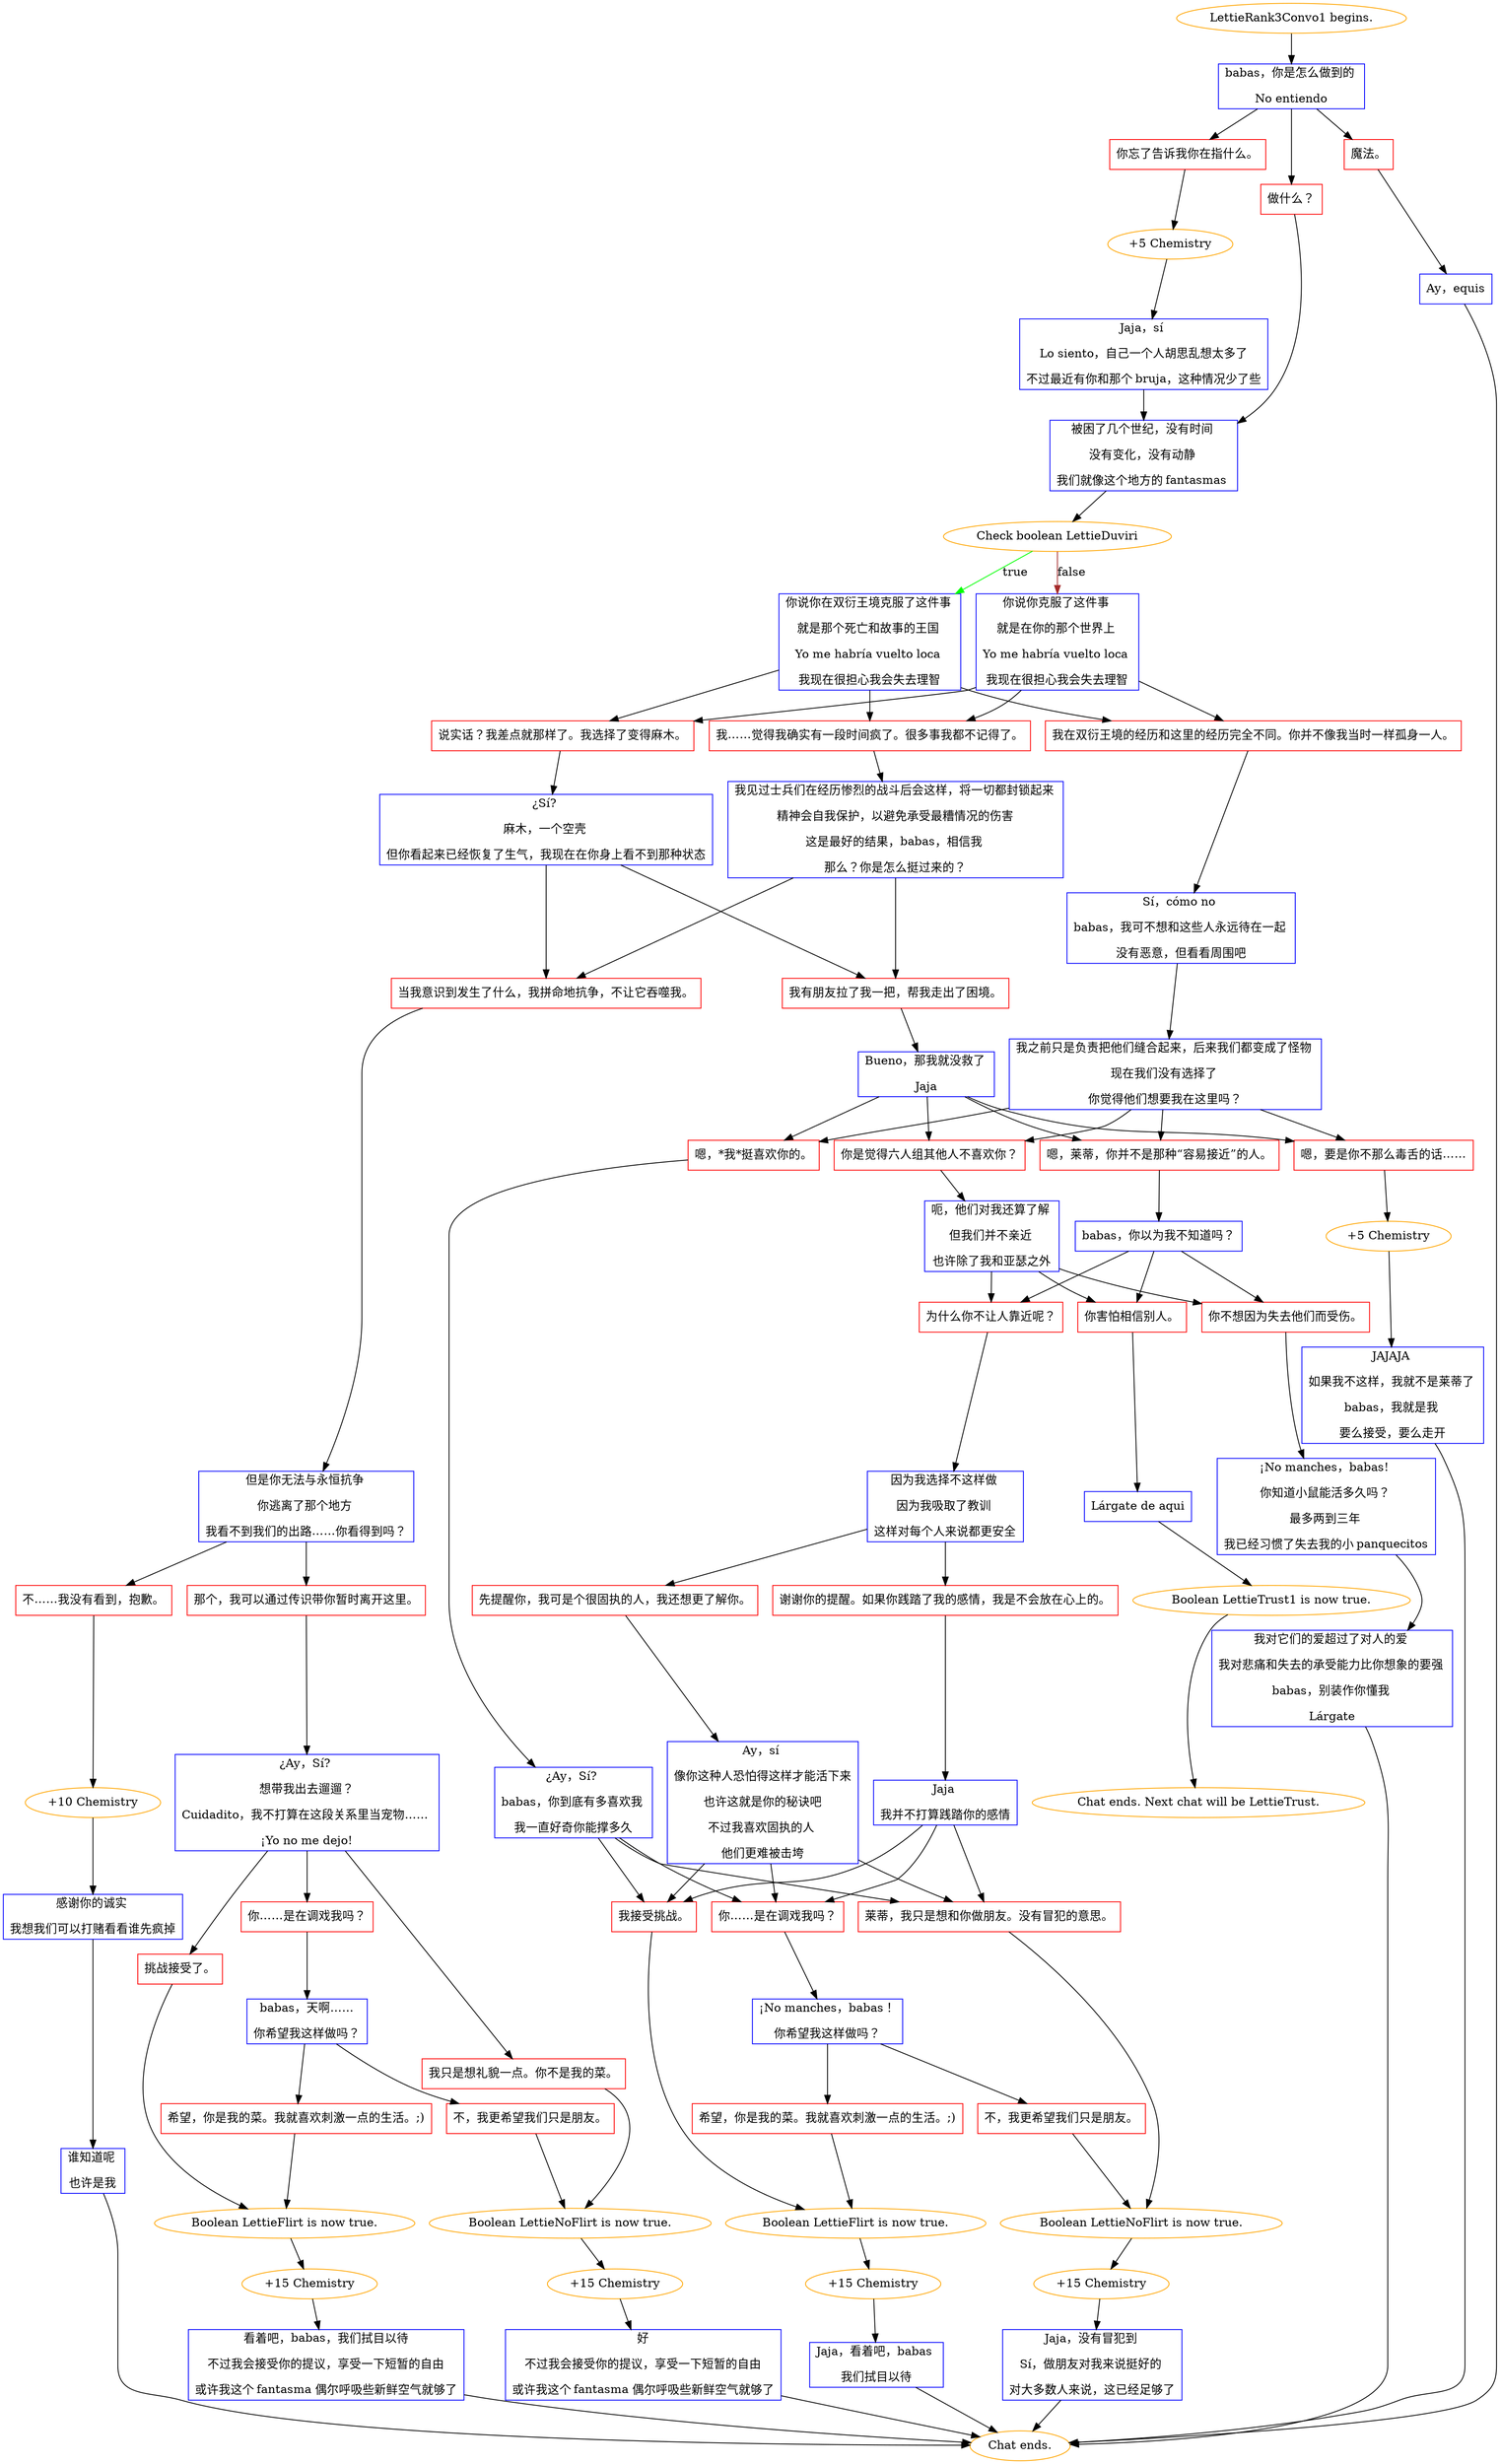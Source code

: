 digraph {
	"LettieRank3Convo1 begins." [color=orange];
		"LettieRank3Convo1 begins." -> j2264755324;
	j2264755324 [label="babas，你是怎么做到的 
No entiendo",shape=box,color=blue];
		j2264755324 -> j2057204145;
		j2264755324 -> j3901852720;
		j2264755324 -> j812722135;
	j2057204145 [label="你忘了告诉我你在指什么。",shape=box,color=red];
		j2057204145 -> j50046438;
	j3901852720 [label="做什么？",shape=box,color=red];
		j3901852720 -> j1826859794;
	j812722135 [label="魔法。",shape=box,color=red];
		j812722135 -> j2559529730;
	j50046438 [label="+5 Chemistry",color=orange];
		j50046438 -> j2852122796;
	j1826859794 [label="被困了几个世纪，没有时间 
没有变化，没有动静 
我们就像这个地方的 fantasmas ",shape=box,color=blue];
		j1826859794 -> j2631015866;
	j2559529730 [label="Ay，equis",shape=box,color=blue];
		j2559529730 -> "Chat ends.";
	j2852122796 [label="Jaja，sí 
Lo siento，自己一个人胡思乱想太多了
不过最近有你和那个 bruja，这种情况少了些",shape=box,color=blue];
		j2852122796 -> j1826859794;
	j2631015866 [label="Check boolean LettieDuviri",color=orange];
		j2631015866 -> j3040352622 [label=true,color=green];
		j2631015866 -> j1325205399 [label=false,color=brown];
	"Chat ends." [color=orange];
	j3040352622 [label="你说你在双衍王境克服了这件事 
就是那个死亡和故事的王国 
Yo me habría vuelto loca 
我现在很担心我会失去理智",shape=box,color=blue];
		j3040352622 -> j2114729770;
		j3040352622 -> j2005650342;
		j3040352622 -> j3803070231;
	j1325205399 [label="你说你克服了这件事 
就是在你的那个世界上 
Yo me habría vuelto loca 
我现在很担心我会失去理智",shape=box,color=blue];
		j1325205399 -> j3803070231;
		j1325205399 -> j2005650342;
		j1325205399 -> j2114729770;
	j2114729770 [label="说实话？我差点就那样了。我选择了变得麻木。",shape=box,color=red];
		j2114729770 -> j2815341444;
	j2005650342 [label="我……觉得我确实有一段时间疯了。很多事我都不记得了。",shape=box,color=red];
		j2005650342 -> j2426282987;
	j3803070231 [label="我在双衍王境的经历和这里的经历完全不同。你并不像我当时一样孤身一人。",shape=box,color=red];
		j3803070231 -> j792092503;
	j2815341444 [label="¿Sí? 
麻木，一个空壳 
但你看起来已经恢复了生气，我现在在你身上看不到那种状态",shape=box,color=blue];
		j2815341444 -> j3630967013;
		j2815341444 -> j543287231;
	j2426282987 [label="我见过士兵们在经历惨烈的战斗后会这样，将一切都封锁起来 
精神会自我保护，以避免承受最糟情况的伤害
这是最好的结果，babas，相信我 
那么？你是怎么挺过来的？",shape=box,color=blue];
		j2426282987 -> j3630967013;
		j2426282987 -> j543287231;
	j792092503 [label="Sí，cómo no 
babas，我可不想和这些人永远待在一起 
没有恶意，但看看周围吧",shape=box,color=blue];
		j792092503 -> j648172851;
	j3630967013 [label="当我意识到发生了什么，我拼命地抗争，不让它吞噬我。",shape=box,color=red];
		j3630967013 -> j256462156;
	j543287231 [label="我有朋友拉了我一把，帮我走出了困境。",shape=box,color=red];
		j543287231 -> j533535600;
	j648172851 [label="我之前只是负责把他们缝合起来，后来我们都变成了怪物 
现在我们没有选择了 
你觉得他们想要我在这里吗？",shape=box,color=blue];
		j648172851 -> j708090803;
		j648172851 -> j2243088632;
		j648172851 -> j2766217729;
		j648172851 -> j3801586437;
	j256462156 [label="但是你无法与永恒抗争 
你逃离了那个地方 
我看不到我们的出路……你看得到吗？",shape=box,color=blue];
		j256462156 -> j1633747944;
		j256462156 -> j1680185826;
	j533535600 [label="Bueno，那我就没救了 
Jaja",shape=box,color=blue];
		j533535600 -> j708090803;
		j533535600 -> j2243088632;
		j533535600 -> j2766217729;
		j533535600 -> j3801586437;
	j708090803 [label="嗯，*我*挺喜欢你的。",shape=box,color=red];
		j708090803 -> j938767674;
	j2243088632 [label="你是觉得六人组其他人不喜欢你？",shape=box,color=red];
		j2243088632 -> j3683123985;
	j2766217729 [label="嗯，莱蒂，你并不是那种“容易接近”的人。",shape=box,color=red];
		j2766217729 -> j1693798266;
	j3801586437 [label="嗯，要是你不那么毒舌的话……",shape=box,color=red];
		j3801586437 -> j3135440451;
	j1633747944 [label="不……我没有看到，抱歉。",shape=box,color=red];
		j1633747944 -> j1270921330;
	j1680185826 [label="那个，我可以通过传识带你暂时离开这里。",shape=box,color=red];
		j1680185826 -> j2227655758;
	j938767674 [label="¿Ay，Sí? 
babas，你到底有多喜欢我 
我一直好奇你能撑多久",shape=box,color=blue];
		j938767674 -> j1969250563;
		j938767674 -> j1665148086;
		j938767674 -> j1838092566;
	j3683123985 [label="呃，他们对我还算了解 
但我们并不亲近 
也许除了我和亚瑟之外",shape=box,color=blue];
		j3683123985 -> j1855642043;
		j3683123985 -> j1449282738;
		j3683123985 -> j1057018119;
	j1693798266 [label="babas，你以为我不知道吗？",shape=box,color=blue];
		j1693798266 -> j1855642043;
		j1693798266 -> j1449282738;
		j1693798266 -> j1057018119;
	j3135440451 [label="+5 Chemistry",color=orange];
		j3135440451 -> j4049748502;
	j1270921330 [label="+10 Chemistry",color=orange];
		j1270921330 -> j3269522223;
	j2227655758 [label="¿Ay，Sí? 
想带我出去遛遛？
Cuidadito，我不打算在这段关系里当宠物…… 
¡Yo no me dejo!",shape=box,color=blue];
		j2227655758 -> j3430325819;
		j2227655758 -> j3901951259;
		j2227655758 -> j674982090;
	j1969250563 [label="我接受挑战。",shape=box,color=red];
		j1969250563 -> j638395235;
	j1665148086 [label="你……是在调戏我吗？",shape=box,color=red];
		j1665148086 -> j984342287;
	j1838092566 [label="莱蒂，我只是想和你做朋友。没有冒犯的意思。",shape=box,color=red];
		j1838092566 -> j4008667141;
	j1855642043 [label="为什么你不让人靠近呢？",shape=box,color=red];
		j1855642043 -> j1702600325;
	j1449282738 [label="你害怕相信别人。",shape=box,color=red];
		j1449282738 -> j2579135998;
	j1057018119 [label="你不想因为失去他们而受伤。",shape=box,color=red];
		j1057018119 -> j3314493230;
	j4049748502 [label="JAJAJA 
如果我不这样，我就不是莱蒂了 
babas，我就是我 
要么接受，要么走开",shape=box,color=blue];
		j4049748502 -> "Chat ends.";
	j3269522223 [label="感谢你的诚实 
我想我们可以打赌看看谁先疯掉",shape=box,color=blue];
		j3269522223 -> j516106826;
	j3430325819 [label="挑战接受了。",shape=box,color=red];
		j3430325819 -> j379993123;
	j3901951259 [label="你……是在调戏我吗？",shape=box,color=red];
		j3901951259 -> j3617010806;
	j674982090 [label="我只是想礼貌一点。你不是我的菜。",shape=box,color=red];
		j674982090 -> j4256269226;
	j638395235 [label="Boolean LettieFlirt is now true.",color=orange];
		j638395235 -> j880259045;
	j984342287 [label="¡No manches，babas！
你希望我这样做吗？",shape=box,color=blue];
		j984342287 -> j3053414887;
		j984342287 -> j3482673736;
	j4008667141 [label="Boolean LettieNoFlirt is now true.",color=orange];
		j4008667141 -> j2945773591;
	j1702600325 [label="因为我选择不这样做 
因为我吸取了教训 
这样对每个人来说都更安全",shape=box,color=blue];
		j1702600325 -> j3261717683;
		j1702600325 -> j2286691066;
	j2579135998 [label="Lárgate de aqui",shape=box,color=blue];
		j2579135998 -> j971190109;
	j3314493230 [label="¡No manches，babas! 
你知道小鼠能活多久吗？ 
最多两到三年 
我已经习惯了失去我的小 panquecitos",shape=box,color=blue];
		j3314493230 -> j799606610;
	j516106826 [label="谁知道呢 
也许是我",shape=box,color=blue];
		j516106826 -> "Chat ends.";
	j379993123 [label="Boolean LettieFlirt is now true.",color=orange];
		j379993123 -> j2248388314;
	j3617010806 [label="babas，天啊……
你希望我这样做吗？",shape=box,color=blue];
		j3617010806 -> j664797254;
		j3617010806 -> j838848437;
	j4256269226 [label="Boolean LettieNoFlirt is now true.",color=orange];
		j4256269226 -> j3461638213;
	j880259045 [label="+15 Chemistry",color=orange];
		j880259045 -> j894093050;
	j3053414887 [label="希望，你是我的菜。我就喜欢刺激一点的生活。;)",shape=box,color=red];
		j3053414887 -> j638395235;
	j3482673736 [label="不，我更希望我们只是朋友。",shape=box,color=red];
		j3482673736 -> j4008667141;
	j2945773591 [label="+15 Chemistry",color=orange];
		j2945773591 -> j2003155714;
	j3261717683 [label="先提醒你，我可是个很固执的人，我还想更了解你。",shape=box,color=red];
		j3261717683 -> j1261297660;
	j2286691066 [label="谢谢你的提醒。如果你践踏了我的感情，我是不会放在心上的。",shape=box,color=red];
		j2286691066 -> j2365028523;
	j971190109 [label="Boolean LettieTrust1 is now true.",color=orange];
		j971190109 -> "Chat ends. Next chat will be LettieTrust.";
	j799606610 [label="我对它们的爱超过了对人的爱 
我对悲痛和失去的承受能力比你想象的要强 
babas，别装作你懂我 
Lárgate",shape=box,color=blue];
		j799606610 -> "Chat ends.";
	j2248388314 [label="+15 Chemistry",color=orange];
		j2248388314 -> j3783172460;
	j664797254 [label="希望，你是我的菜。我就喜欢刺激一点的生活。;)",shape=box,color=red];
		j664797254 -> j379993123;
	j838848437 [label="不，我更希望我们只是朋友。",shape=box,color=red];
		j838848437 -> j4256269226;
	j3461638213 [label="+15 Chemistry",color=orange];
		j3461638213 -> j3279233894;
	j894093050 [label="Jaja，看着吧，babas 
我们拭目以待",shape=box,color=blue];
		j894093050 -> "Chat ends.";
	j2003155714 [label="Jaja，没有冒犯到 
Sí，做朋友对我来说挺好的 
对大多数人来说，这已经足够了",shape=box,color=blue];
		j2003155714 -> "Chat ends.";
	j1261297660 [label="Ay，sí 
像你这种人恐怕得这样才能活下来
也许这就是你的秘诀吧
不过我喜欢固执的人 
他们更难被击垮",shape=box,color=blue];
		j1261297660 -> j1969250563;
		j1261297660 -> j1665148086;
		j1261297660 -> j1838092566;
	j2365028523 [label="Jaja 
我并不打算践踏你的感情",shape=box,color=blue];
		j2365028523 -> j1969250563;
		j2365028523 -> j1665148086;
		j2365028523 -> j1838092566;
	"Chat ends. Next chat will be LettieTrust." [color=orange];
	j3783172460 [label="看着吧，babas，我们拭目以待
不过我会接受你的提议，享受一下短暂的自由
或许我这个 fantasma 偶尔呼吸些新鲜空气就够了",shape=box,color=blue];
		j3783172460 -> "Chat ends.";
	j3279233894 [label="好
不过我会接受你的提议，享受一下短暂的自由
或许我这个 fantasma 偶尔呼吸些新鲜空气就够了",shape=box,color=blue];
		j3279233894 -> "Chat ends.";
}